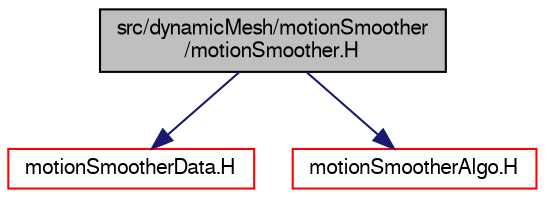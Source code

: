 digraph "src/dynamicMesh/motionSmoother/motionSmoother.H"
{
  bgcolor="transparent";
  edge [fontname="FreeSans",fontsize="10",labelfontname="FreeSans",labelfontsize="10"];
  node [fontname="FreeSans",fontsize="10",shape=record];
  Node0 [label="src/dynamicMesh/motionSmoother\l/motionSmoother.H",height=0.2,width=0.4,color="black", fillcolor="grey75", style="filled", fontcolor="black"];
  Node0 -> Node1 [color="midnightblue",fontsize="10",style="solid",fontname="FreeSans"];
  Node1 [label="motionSmootherData.H",height=0.2,width=0.4,color="red",URL="$a00596.html"];
  Node0 -> Node281 [color="midnightblue",fontsize="10",style="solid",fontname="FreeSans"];
  Node281 [label="motionSmootherAlgo.H",height=0.2,width=0.4,color="red",URL="$a00584.html"];
}
